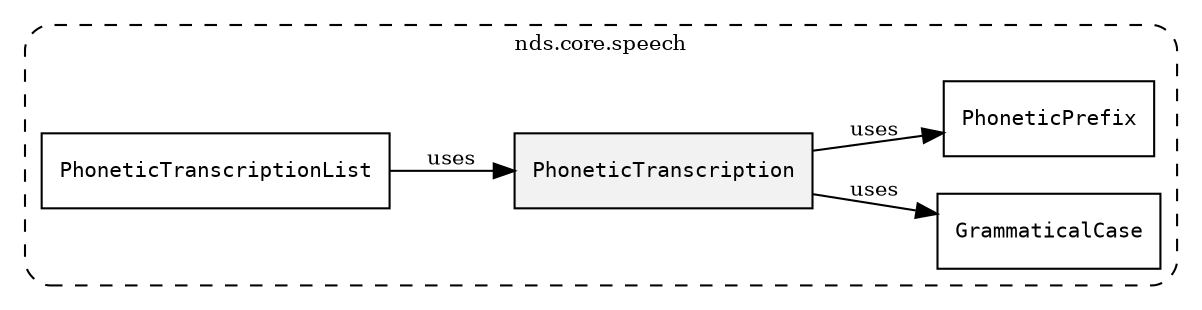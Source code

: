 /**
 * This dot file creates symbol collaboration diagram for PhoneticTranscription.
 */
digraph ZSERIO
{
    node [shape=box, fontsize=10];
    rankdir="LR";
    fontsize=10;
    tooltip="PhoneticTranscription collaboration diagram";

    subgraph "cluster_nds.core.speech"
    {
        style="dashed, rounded";
        label="nds.core.speech";
        tooltip="Package nds.core.speech";
        href="../../../content/packages/nds.core.speech.html#Package-nds-core-speech";
        target="_parent";

        "PhoneticTranscription" [style="filled", fillcolor="#0000000D", target="_parent", label=<<font face="monospace"><table align="center" border="0" cellspacing="0" cellpadding="0"><tr><td href="../../../content/packages/nds.core.speech.html#Structure-PhoneticTranscription" title="Structure defined in nds.core.speech">PhoneticTranscription</td></tr></table></font>>];
        "GrammaticalCase" [target="_parent", label=<<font face="monospace"><table align="center" border="0" cellspacing="0" cellpadding="0"><tr><td href="../../../content/packages/nds.core.speech.html#Enum-GrammaticalCase" title="Enum defined in nds.core.speech">GrammaticalCase</td></tr></table></font>>];
        "PhoneticPrefix" [target="_parent", label=<<font face="monospace"><table align="center" border="0" cellspacing="0" cellpadding="0"><tr><td href="../../../content/packages/nds.core.speech.html#Structure-PhoneticPrefix" title="Structure defined in nds.core.speech">PhoneticPrefix</td></tr></table></font>>];
        "PhoneticTranscriptionList" [target="_parent", label=<<font face="monospace"><table align="center" border="0" cellspacing="0" cellpadding="0"><tr><td href="../../../content/packages/nds.core.speech.html#Structure-PhoneticTranscriptionList" title="Structure defined in nds.core.speech">PhoneticTranscriptionList</td></tr></table></font>>];
    }

    "PhoneticTranscription" -> "GrammaticalCase" [label="uses", fontsize=10];
    "PhoneticTranscription" -> "PhoneticPrefix" [label="uses", fontsize=10];
    "PhoneticTranscriptionList" -> "PhoneticTranscription" [label="uses", fontsize=10];
}
